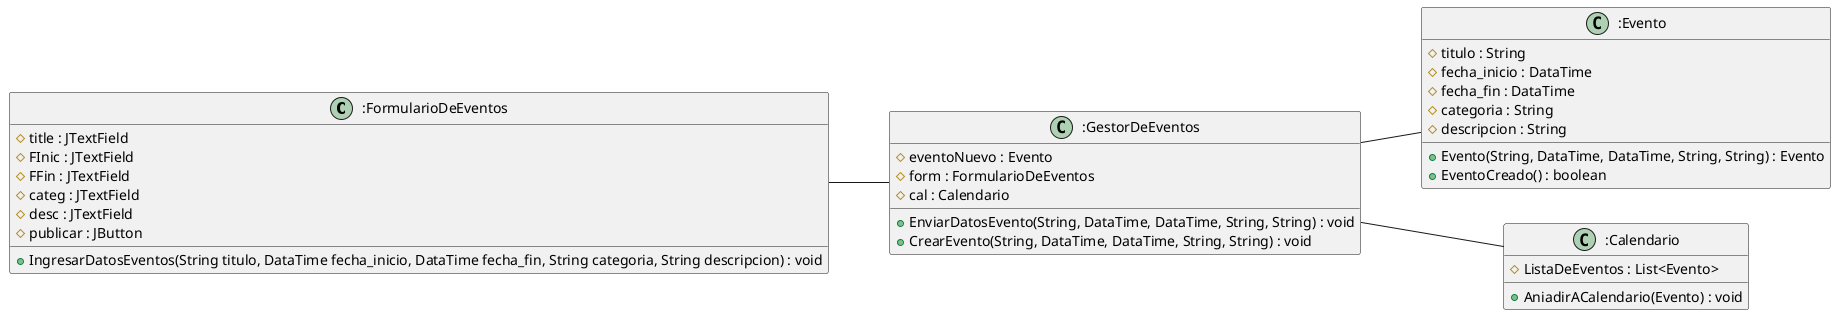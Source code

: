 @startuml UC3 Publicar evento Clases de Diseño
left to right direction

class  ":FormularioDeEventos" as form{
    #title : JTextField
    #FInic : JTextField 
    #FFin : JTextField 
    #categ : JTextField
    #desc : JTextField
    #publicar : JButton

    + IngresarDatosEventos(String titulo, DataTime fecha_inicio, DataTime fecha_fin, String categoria, String descripcion) : void
}

class  ":GestorDeEventos" as gestor{
    #eventoNuevo : Evento
    #form : FormularioDeEventos
    #cal : Calendario
    +EnviarDatosEvento(String, DataTime, DataTime, String, String) : void
    +CrearEvento(String, DataTime, DataTime, String, String) : void

}

class ":Evento" as event{
#titulo : String
#fecha_inicio : DataTime
#fecha_fin : DataTime
#categoria : String
#descripcion : String
+Evento(String, DataTime, DataTime, String, String) : Evento
+EventoCreado() : boolean
} 

class ":Calendario" as c{
#ListaDeEventos : List<Evento>
+AniadirACalendario(Evento) : void
}

form -- gestor 
gestor -- event
gestor -- c

@enduml